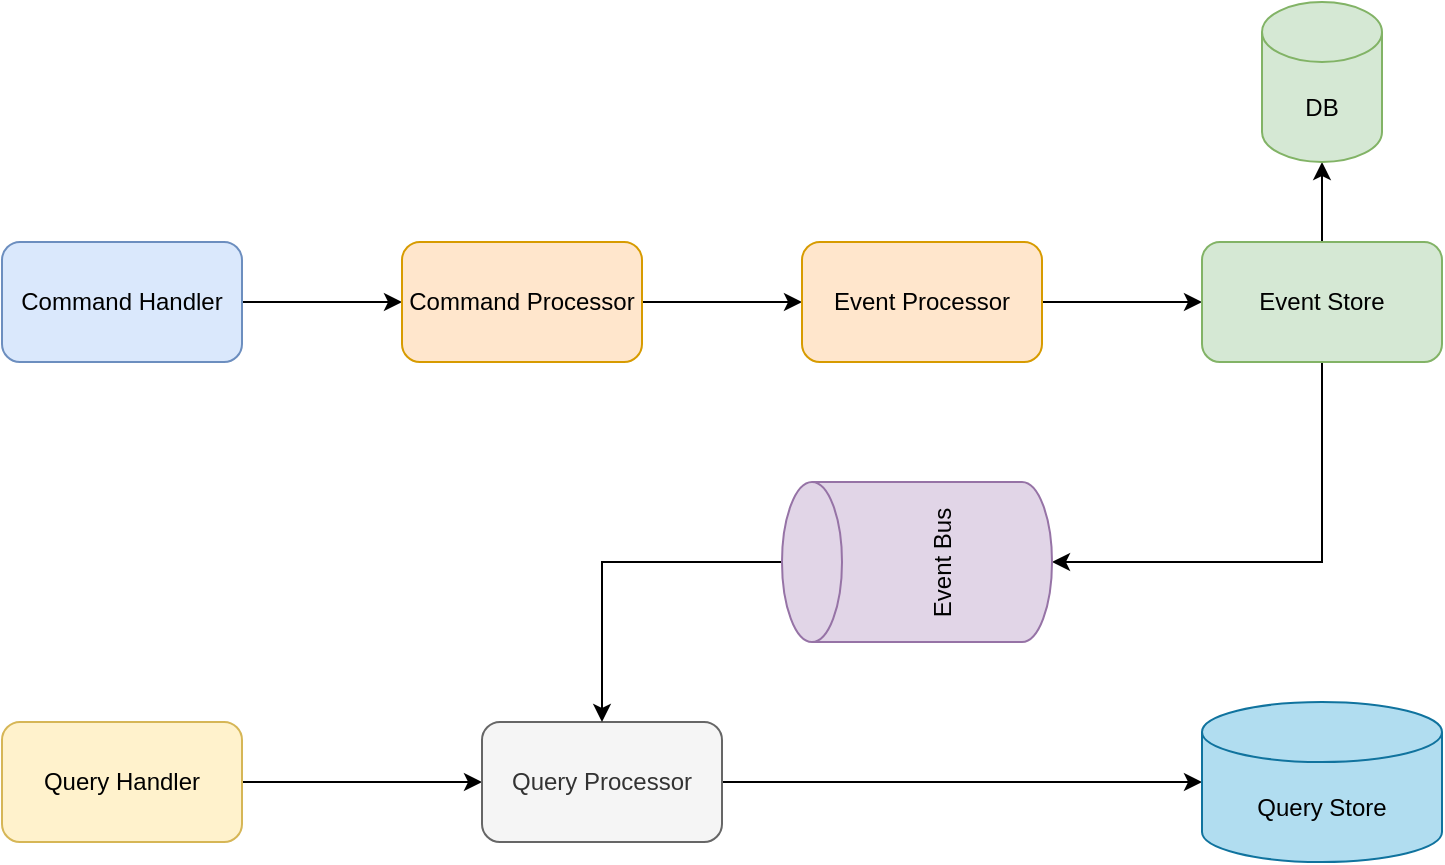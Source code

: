 <mxfile version="13.9.9" type="device"><diagram id="gVNFL2ofEZsUUXenbRqb" name="Page-1"><mxGraphModel dx="1965" dy="1385" grid="1" gridSize="10" guides="1" tooltips="1" connect="1" arrows="1" fold="1" page="1" pageScale="1" pageWidth="850" pageHeight="1100" math="0" shadow="0"><root><mxCell id="0"/><mxCell id="1" parent="0"/><mxCell id="ynTcV_LTFrOaq-mV-wsO-7" style="edgeStyle=orthogonalEdgeStyle;rounded=0;orthogonalLoop=1;jettySize=auto;html=1;entryX=0;entryY=0.5;entryDx=0;entryDy=0;" edge="1" parent="1" source="ynTcV_LTFrOaq-mV-wsO-1" target="ynTcV_LTFrOaq-mV-wsO-4"><mxGeometry relative="1" as="geometry"/></mxCell><mxCell id="ynTcV_LTFrOaq-mV-wsO-1" value="Command Handler" style="rounded=1;whiteSpace=wrap;html=1;fillColor=#dae8fc;strokeColor=#6c8ebf;" vertex="1" parent="1"><mxGeometry x="80" y="120" width="120" height="60" as="geometry"/></mxCell><mxCell id="ynTcV_LTFrOaq-mV-wsO-18" style="edgeStyle=orthogonalEdgeStyle;rounded=0;orthogonalLoop=1;jettySize=auto;html=1;entryX=0;entryY=0.5;entryDx=0;entryDy=0;" edge="1" parent="1" source="ynTcV_LTFrOaq-mV-wsO-2" target="ynTcV_LTFrOaq-mV-wsO-3"><mxGeometry relative="1" as="geometry"/></mxCell><mxCell id="ynTcV_LTFrOaq-mV-wsO-2" value="Query Handler" style="rounded=1;whiteSpace=wrap;html=1;fillColor=#fff2cc;strokeColor=#d6b656;" vertex="1" parent="1"><mxGeometry x="80" y="360" width="120" height="60" as="geometry"/></mxCell><mxCell id="ynTcV_LTFrOaq-mV-wsO-20" style="edgeStyle=orthogonalEdgeStyle;rounded=0;orthogonalLoop=1;jettySize=auto;html=1;entryX=0;entryY=0.5;entryDx=0;entryDy=0;entryPerimeter=0;" edge="1" parent="1" source="ynTcV_LTFrOaq-mV-wsO-3" target="ynTcV_LTFrOaq-mV-wsO-19"><mxGeometry relative="1" as="geometry"/></mxCell><mxCell id="ynTcV_LTFrOaq-mV-wsO-3" value="Query Processor" style="rounded=1;whiteSpace=wrap;html=1;fillColor=#f5f5f5;strokeColor=#666666;fontColor=#333333;" vertex="1" parent="1"><mxGeometry x="320" y="360" width="120" height="60" as="geometry"/></mxCell><mxCell id="ynTcV_LTFrOaq-mV-wsO-8" style="edgeStyle=orthogonalEdgeStyle;rounded=0;orthogonalLoop=1;jettySize=auto;html=1;entryX=0;entryY=0.5;entryDx=0;entryDy=0;" edge="1" parent="1" source="ynTcV_LTFrOaq-mV-wsO-4" target="ynTcV_LTFrOaq-mV-wsO-5"><mxGeometry relative="1" as="geometry"/></mxCell><mxCell id="ynTcV_LTFrOaq-mV-wsO-4" value="Command Processor" style="rounded=1;whiteSpace=wrap;html=1;fillColor=#ffe6cc;strokeColor=#d79b00;" vertex="1" parent="1"><mxGeometry x="280" y="120" width="120" height="60" as="geometry"/></mxCell><mxCell id="ynTcV_LTFrOaq-mV-wsO-12" style="edgeStyle=orthogonalEdgeStyle;rounded=0;orthogonalLoop=1;jettySize=auto;html=1;entryX=0;entryY=0.5;entryDx=0;entryDy=0;" edge="1" parent="1" source="ynTcV_LTFrOaq-mV-wsO-5" target="ynTcV_LTFrOaq-mV-wsO-6"><mxGeometry relative="1" as="geometry"/></mxCell><mxCell id="ynTcV_LTFrOaq-mV-wsO-5" value="Event Processor" style="rounded=1;whiteSpace=wrap;html=1;fillColor=#ffe6cc;strokeColor=#d79b00;" vertex="1" parent="1"><mxGeometry x="480" y="120" width="120" height="60" as="geometry"/></mxCell><mxCell id="ynTcV_LTFrOaq-mV-wsO-11" style="edgeStyle=orthogonalEdgeStyle;rounded=0;orthogonalLoop=1;jettySize=auto;html=1;entryX=0.5;entryY=1;entryDx=0;entryDy=0;entryPerimeter=0;" edge="1" parent="1" source="ynTcV_LTFrOaq-mV-wsO-6" target="ynTcV_LTFrOaq-mV-wsO-9"><mxGeometry relative="1" as="geometry"/></mxCell><mxCell id="ynTcV_LTFrOaq-mV-wsO-16" style="edgeStyle=orthogonalEdgeStyle;rounded=0;orthogonalLoop=1;jettySize=auto;html=1;entryX=0.5;entryY=1;entryDx=0;entryDy=0;entryPerimeter=0;exitX=0.5;exitY=1;exitDx=0;exitDy=0;" edge="1" parent="1" source="ynTcV_LTFrOaq-mV-wsO-6" target="ynTcV_LTFrOaq-mV-wsO-10"><mxGeometry relative="1" as="geometry"><Array as="points"><mxPoint x="740" y="280"/></Array></mxGeometry></mxCell><mxCell id="ynTcV_LTFrOaq-mV-wsO-6" value="Event Store" style="rounded=1;whiteSpace=wrap;html=1;fillColor=#d5e8d4;strokeColor=#82b366;" vertex="1" parent="1"><mxGeometry x="680" y="120" width="120" height="60" as="geometry"/></mxCell><mxCell id="ynTcV_LTFrOaq-mV-wsO-9" value="DB" style="shape=cylinder3;whiteSpace=wrap;html=1;boundedLbl=1;backgroundOutline=1;size=15;fillColor=#d5e8d4;strokeColor=#82b366;" vertex="1" parent="1"><mxGeometry x="710" width="60" height="80" as="geometry"/></mxCell><mxCell id="ynTcV_LTFrOaq-mV-wsO-17" style="edgeStyle=orthogonalEdgeStyle;rounded=0;orthogonalLoop=1;jettySize=auto;html=1;entryX=0.5;entryY=0;entryDx=0;entryDy=0;exitX=0.5;exitY=0;exitDx=0;exitDy=0;exitPerimeter=0;" edge="1" parent="1" source="ynTcV_LTFrOaq-mV-wsO-10" target="ynTcV_LTFrOaq-mV-wsO-3"><mxGeometry relative="1" as="geometry"/></mxCell><mxCell id="ynTcV_LTFrOaq-mV-wsO-10" value="Event Bus" style="shape=cylinder3;whiteSpace=wrap;html=1;boundedLbl=1;backgroundOutline=1;size=15;rotation=-90;fillColor=#e1d5e7;strokeColor=#9673a6;" vertex="1" parent="1"><mxGeometry x="497.5" y="212.5" width="80" height="135" as="geometry"/></mxCell><mxCell id="ynTcV_LTFrOaq-mV-wsO-19" value="Query Store" style="shape=cylinder3;whiteSpace=wrap;html=1;boundedLbl=1;backgroundOutline=1;size=15;fillColor=#b1ddf0;strokeColor=#10739e;" vertex="1" parent="1"><mxGeometry x="680" y="350" width="120" height="80" as="geometry"/></mxCell></root></mxGraphModel></diagram></mxfile>